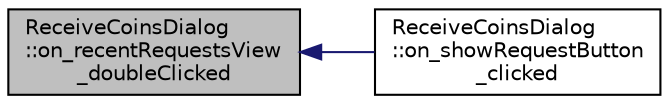 digraph "ReceiveCoinsDialog::on_recentRequestsView_doubleClicked"
{
  edge [fontname="Helvetica",fontsize="10",labelfontname="Helvetica",labelfontsize="10"];
  node [fontname="Helvetica",fontsize="10",shape=record];
  rankdir="LR";
  Node301 [label="ReceiveCoinsDialog\l::on_recentRequestsView\l_doubleClicked",height=0.2,width=0.4,color="black", fillcolor="grey75", style="filled", fontcolor="black"];
  Node301 -> Node302 [dir="back",color="midnightblue",fontsize="10",style="solid",fontname="Helvetica"];
  Node302 [label="ReceiveCoinsDialog\l::on_showRequestButton\l_clicked",height=0.2,width=0.4,color="black", fillcolor="white", style="filled",URL="$class_receive_coins_dialog.html#a56df78045de75af55f4c4045ad4b7fcd"];
}
